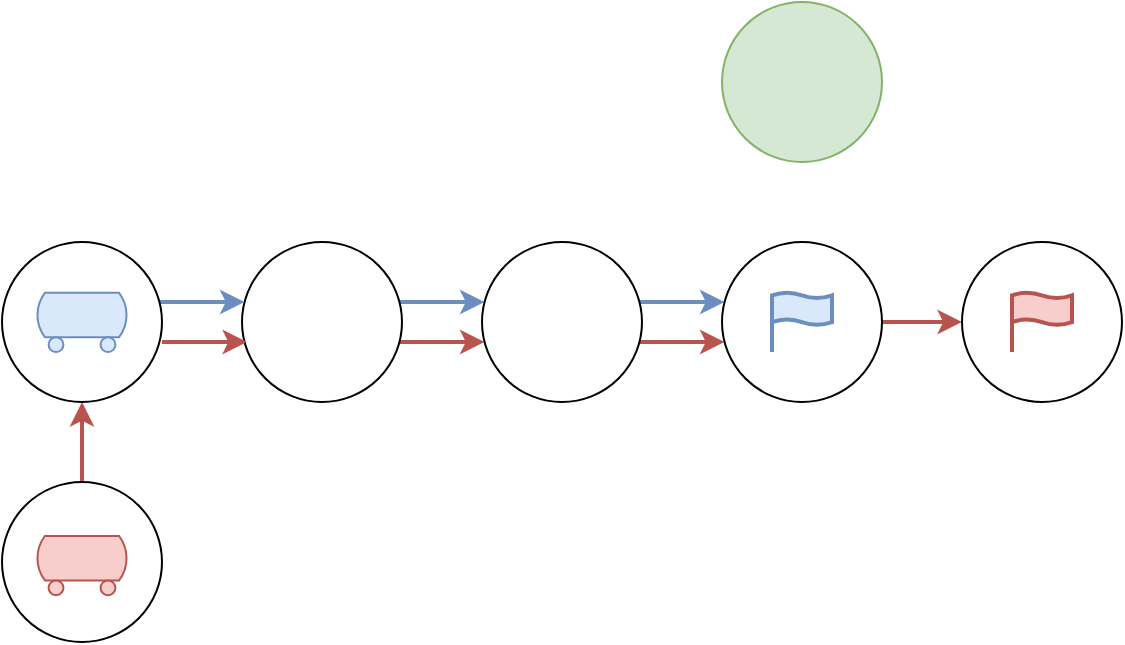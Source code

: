 <mxfile version="20.3.0" type="device"><diagram id="_fq2RuiktSRLKkUMnfD4" name="Page-1"><mxGraphModel dx="796" dy="706" grid="1" gridSize="10" guides="1" tooltips="1" connect="1" arrows="1" fold="1" page="1" pageScale="1" pageWidth="850" pageHeight="1100" math="0" shadow="0"><root><mxCell id="0"/><mxCell id="1" parent="0"/><mxCell id="YJrOkxOrQ25W2q0CLu9G-13" value="" style="edgeStyle=orthogonalEdgeStyle;rounded=0;orthogonalLoop=1;jettySize=auto;html=1;fillColor=#dae8fc;strokeColor=#6c8ebf;strokeWidth=2;" parent="1" source="YJrOkxOrQ25W2q0CLu9G-3" target="YJrOkxOrQ25W2q0CLu9G-4" edge="1"><mxGeometry relative="1" as="geometry"><Array as="points"><mxPoint x="420" y="430"/><mxPoint x="420" y="430"/></Array></mxGeometry></mxCell><mxCell id="YJrOkxOrQ25W2q0CLu9G-20" value="" style="edgeStyle=orthogonalEdgeStyle;rounded=0;orthogonalLoop=1;jettySize=auto;html=1;fillColor=#f8cecc;strokeColor=#b85450;strokeWidth=2;" parent="1" source="YJrOkxOrQ25W2q0CLu9G-3" target="YJrOkxOrQ25W2q0CLu9G-4" edge="1"><mxGeometry relative="1" as="geometry"><Array as="points"><mxPoint x="410" y="450"/><mxPoint x="410" y="450"/></Array></mxGeometry></mxCell><mxCell id="YJrOkxOrQ25W2q0CLu9G-3" value="" style="ellipse;whiteSpace=wrap;html=1;aspect=fixed;" parent="1" vertex="1"><mxGeometry x="320" y="400" width="80" height="80" as="geometry"/></mxCell><mxCell id="YJrOkxOrQ25W2q0CLu9G-14" value="" style="edgeStyle=orthogonalEdgeStyle;rounded=0;orthogonalLoop=1;jettySize=auto;html=1;fillColor=#dae8fc;strokeColor=#6c8ebf;strokeWidth=2;" parent="1" source="YJrOkxOrQ25W2q0CLu9G-4" target="YJrOkxOrQ25W2q0CLu9G-5" edge="1"><mxGeometry relative="1" as="geometry"><Array as="points"><mxPoint x="540" y="430"/><mxPoint x="540" y="430"/></Array></mxGeometry></mxCell><mxCell id="YJrOkxOrQ25W2q0CLu9G-21" value="" style="edgeStyle=orthogonalEdgeStyle;rounded=0;orthogonalLoop=1;jettySize=auto;html=1;fillColor=#f8cecc;strokeColor=#b85450;strokeWidth=2;" parent="1" source="YJrOkxOrQ25W2q0CLu9G-4" target="YJrOkxOrQ25W2q0CLu9G-5" edge="1"><mxGeometry relative="1" as="geometry"><Array as="points"><mxPoint x="530" y="450"/><mxPoint x="530" y="450"/></Array></mxGeometry></mxCell><mxCell id="YJrOkxOrQ25W2q0CLu9G-4" value="" style="ellipse;whiteSpace=wrap;html=1;aspect=fixed;" parent="1" vertex="1"><mxGeometry x="440" y="400" width="80" height="80" as="geometry"/></mxCell><mxCell id="YJrOkxOrQ25W2q0CLu9G-23" value="" style="edgeStyle=orthogonalEdgeStyle;rounded=0;orthogonalLoop=1;jettySize=auto;html=1;fillColor=#f8cecc;strokeColor=#b85450;strokeWidth=2;" parent="1" source="YJrOkxOrQ25W2q0CLu9G-5" target="YJrOkxOrQ25W2q0CLu9G-6" edge="1"><mxGeometry relative="1" as="geometry"/></mxCell><mxCell id="YJrOkxOrQ25W2q0CLu9G-5" value="" style="ellipse;whiteSpace=wrap;html=1;aspect=fixed;" parent="1" vertex="1"><mxGeometry x="560" y="400" width="80" height="80" as="geometry"/></mxCell><mxCell id="YJrOkxOrQ25W2q0CLu9G-6" value="" style="ellipse;whiteSpace=wrap;html=1;aspect=fixed;" parent="1" vertex="1"><mxGeometry x="680" y="400" width="80" height="80" as="geometry"/></mxCell><mxCell id="YJrOkxOrQ25W2q0CLu9G-16" value="" style="edgeStyle=orthogonalEdgeStyle;rounded=0;orthogonalLoop=1;jettySize=auto;html=1;fillColor=#f8cecc;strokeColor=#b85450;strokeWidth=2;" parent="1" source="YJrOkxOrQ25W2q0CLu9G-7" target="YJrOkxOrQ25W2q0CLu9G-9" edge="1"><mxGeometry relative="1" as="geometry"/></mxCell><mxCell id="YJrOkxOrQ25W2q0CLu9G-7" value="" style="ellipse;whiteSpace=wrap;html=1;aspect=fixed;" parent="1" vertex="1"><mxGeometry x="200" y="520" width="80" height="80" as="geometry"/></mxCell><mxCell id="YJrOkxOrQ25W2q0CLu9G-12" value="" style="edgeStyle=orthogonalEdgeStyle;rounded=0;orthogonalLoop=1;jettySize=auto;html=1;fillColor=#dae8fc;strokeColor=#6c8ebf;strokeWidth=2;" parent="1" source="YJrOkxOrQ25W2q0CLu9G-9" target="YJrOkxOrQ25W2q0CLu9G-3" edge="1"><mxGeometry relative="1" as="geometry"><Array as="points"><mxPoint x="300" y="430"/><mxPoint x="300" y="430"/></Array></mxGeometry></mxCell><mxCell id="YJrOkxOrQ25W2q0CLu9G-9" value="" style="ellipse;whiteSpace=wrap;html=1;aspect=fixed;" parent="1" vertex="1"><mxGeometry x="200" y="400" width="80" height="80" as="geometry"/></mxCell><mxCell id="YJrOkxOrQ25W2q0CLu9G-10" value="" style="ellipse;whiteSpace=wrap;html=1;aspect=fixed;fillColor=#d5e8d4;strokeColor=#82b366;" parent="1" vertex="1"><mxGeometry x="560" y="280" width="80" height="80" as="geometry"/></mxCell><mxCell id="YJrOkxOrQ25W2q0CLu9G-19" value="" style="edgeStyle=orthogonalEdgeStyle;rounded=0;orthogonalLoop=1;jettySize=auto;html=1;fillColor=#f8cecc;strokeColor=#b85450;strokeWidth=2;" parent="1" edge="1"><mxGeometry relative="1" as="geometry"><mxPoint x="280.0" y="450" as="sourcePoint"/><mxPoint x="322.54" y="450" as="targetPoint"/><Array as="points"><mxPoint x="301.27" y="450"/><mxPoint x="301.27" y="450"/></Array></mxGeometry></mxCell><mxCell id="p986ncWi8JSECP0gv0Ao-1" value="" style="verticalLabelPosition=bottom;outlineConnect=0;align=center;dashed=0;html=1;verticalAlign=top;shape=mxgraph.pid.misc.tank_car,_tank_wagon;fillColor=#f8cecc;strokeColor=#b85450;" vertex="1" parent="1"><mxGeometry x="216.5" y="547" width="47" height="29.61" as="geometry"/></mxCell><mxCell id="p986ncWi8JSECP0gv0Ao-2" value="" style="html=1;verticalLabelPosition=bottom;align=center;labelBackgroundColor=#ffffff;verticalAlign=top;strokeWidth=2;strokeColor=#b85450;shadow=0;dashed=0;shape=mxgraph.ios7.icons.flag;fillColor=#f8cecc;" vertex="1" parent="1"><mxGeometry x="705" y="425" width="30" height="30" as="geometry"/></mxCell><mxCell id="p986ncWi8JSECP0gv0Ao-3" value="" style="html=1;verticalLabelPosition=bottom;align=center;labelBackgroundColor=#ffffff;verticalAlign=top;strokeWidth=2;strokeColor=#6c8ebf;shadow=0;dashed=0;shape=mxgraph.ios7.icons.flag;fillColor=#dae8fc;" vertex="1" parent="1"><mxGeometry x="585" y="425" width="30" height="30" as="geometry"/></mxCell><mxCell id="p986ncWi8JSECP0gv0Ao-4" value="" style="verticalLabelPosition=bottom;outlineConnect=0;align=center;dashed=0;html=1;verticalAlign=top;shape=mxgraph.pid.misc.tank_car,_tank_wagon;fillColor=#dae8fc;strokeColor=#6c8ebf;" vertex="1" parent="1"><mxGeometry x="216.5" y="425.39" width="47" height="29.61" as="geometry"/></mxCell></root></mxGraphModel></diagram></mxfile>